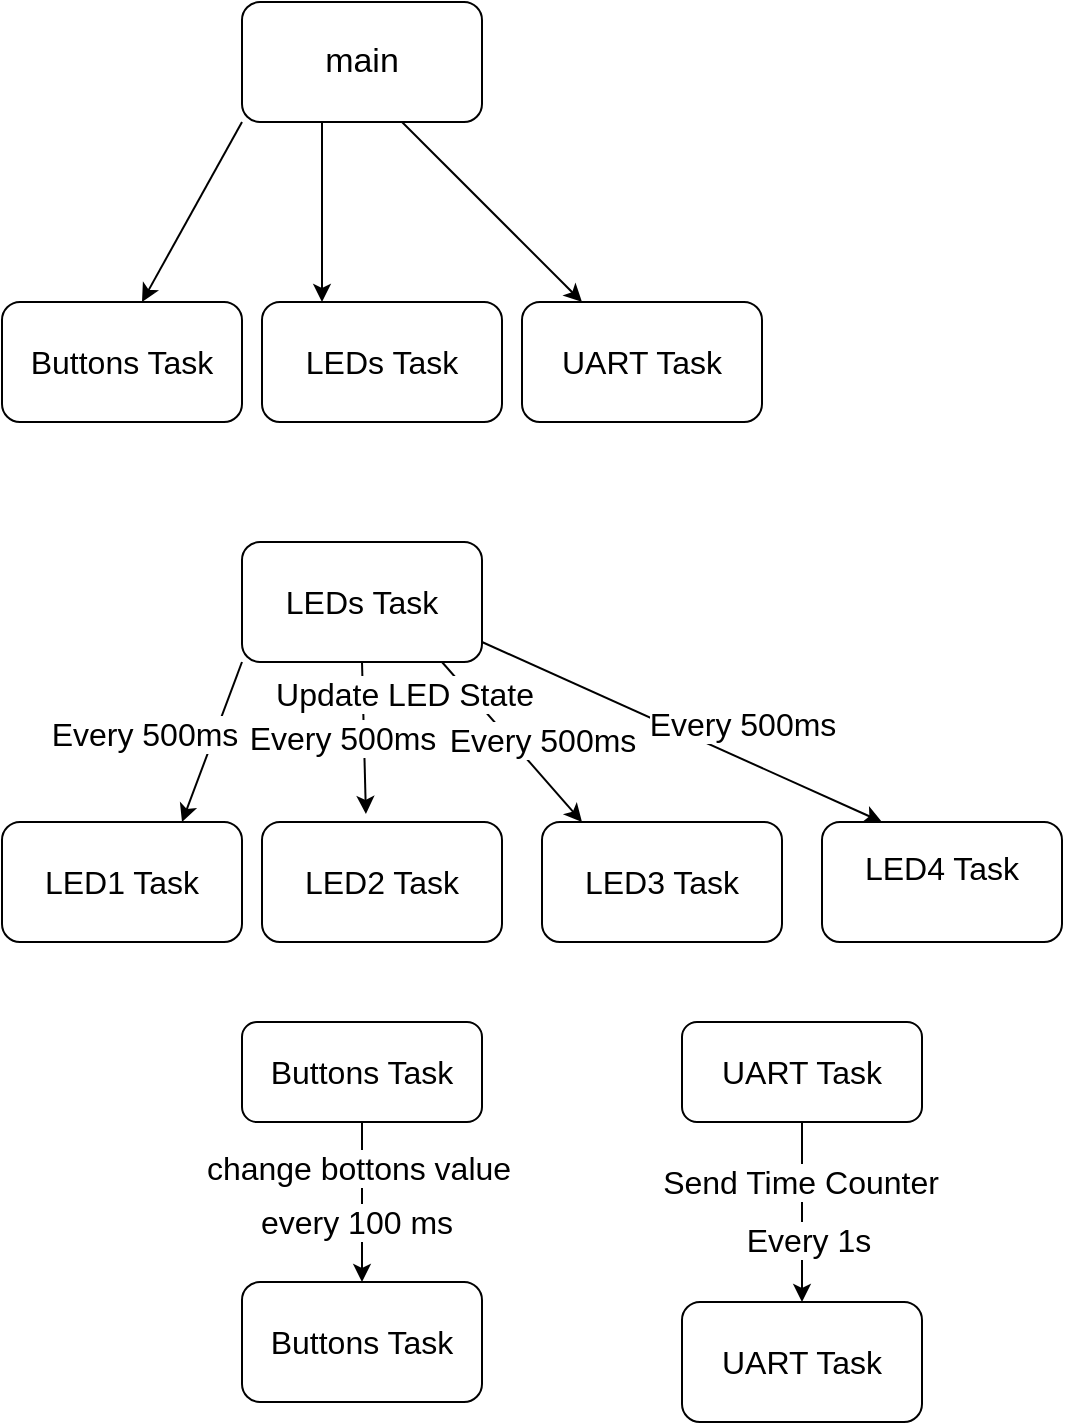 <mxfile version="24.0.7" type="device">
  <diagram name="Page-1" id="rT3A61Lc5wodD13zf6MT">
    <mxGraphModel dx="1002" dy="665" grid="1" gridSize="10" guides="1" tooltips="1" connect="1" arrows="1" fold="1" page="1" pageScale="1" pageWidth="850" pageHeight="1100" math="0" shadow="0">
      <root>
        <mxCell id="0" />
        <mxCell id="1" parent="0" />
        <mxCell id="m1CVX7sw61erVR6o-4q7-2" value="&lt;font style=&quot;font-size: 17px;&quot;&gt;main&lt;/font&gt;" style="rounded=1;whiteSpace=wrap;html=1;" vertex="1" parent="1">
          <mxGeometry x="120" y="40" width="120" height="60" as="geometry" />
        </mxCell>
        <mxCell id="m1CVX7sw61erVR6o-4q7-5" value="" style="endArrow=classic;html=1;rounded=0;" edge="1" parent="1">
          <mxGeometry width="50" height="50" relative="1" as="geometry">
            <mxPoint x="120" y="100" as="sourcePoint" />
            <mxPoint x="70" y="190" as="targetPoint" />
          </mxGeometry>
        </mxCell>
        <mxCell id="m1CVX7sw61erVR6o-4q7-6" value="&lt;span style=&quot;font-family: &amp;quot;trebuchet ms&amp;quot;, verdana, arial, sans-serif; font-size: 16px; text-align: start; text-wrap: nowrap; background-color: rgb(255, 255, 255);&quot;&gt;Buttons Task&lt;/span&gt;" style="rounded=1;whiteSpace=wrap;html=1;" vertex="1" parent="1">
          <mxGeometry y="190" width="120" height="60" as="geometry" />
        </mxCell>
        <mxCell id="m1CVX7sw61erVR6o-4q7-7" value="&lt;span style=&quot;font-family: &amp;quot;trebuchet ms&amp;quot;, verdana, arial, sans-serif; font-size: 16px; text-align: start; text-wrap: nowrap; background-color: rgb(255, 255, 255);&quot;&gt;LEDs Task&lt;/span&gt;" style="rounded=1;whiteSpace=wrap;html=1;" vertex="1" parent="1">
          <mxGeometry x="130" y="190" width="120" height="60" as="geometry" />
        </mxCell>
        <mxCell id="m1CVX7sw61erVR6o-4q7-8" value="" style="endArrow=classic;html=1;rounded=0;entryX=0.25;entryY=0;entryDx=0;entryDy=0;" edge="1" parent="1" target="m1CVX7sw61erVR6o-4q7-7">
          <mxGeometry width="50" height="50" relative="1" as="geometry">
            <mxPoint x="160" y="100" as="sourcePoint" />
            <mxPoint x="210" y="50" as="targetPoint" />
          </mxGeometry>
        </mxCell>
        <mxCell id="m1CVX7sw61erVR6o-4q7-9" value="" style="endArrow=classic;html=1;rounded=0;entryX=0.25;entryY=0;entryDx=0;entryDy=0;" edge="1" parent="1" target="m1CVX7sw61erVR6o-4q7-10">
          <mxGeometry width="50" height="50" relative="1" as="geometry">
            <mxPoint x="200" y="100" as="sourcePoint" />
            <mxPoint x="300" y="200" as="targetPoint" />
          </mxGeometry>
        </mxCell>
        <mxCell id="m1CVX7sw61erVR6o-4q7-10" value="&lt;span style=&quot;font-family: &amp;quot;trebuchet ms&amp;quot;, verdana, arial, sans-serif; font-size: 16px; text-align: start; text-wrap: nowrap; background-color: rgb(255, 255, 255);&quot;&gt;UART Task&lt;/span&gt;" style="rounded=1;whiteSpace=wrap;html=1;" vertex="1" parent="1">
          <mxGeometry x="260" y="190" width="120" height="60" as="geometry" />
        </mxCell>
        <mxCell id="m1CVX7sw61erVR6o-4q7-13" value="&lt;span style=&quot;font-family: &amp;quot;trebuchet ms&amp;quot;, verdana, arial, sans-serif; font-size: 16px; text-align: start; text-wrap: nowrap; background-color: rgb(255, 255, 255);&quot;&gt;LEDs Task&lt;/span&gt;" style="rounded=1;whiteSpace=wrap;html=1;" vertex="1" parent="1">
          <mxGeometry x="120" y="310" width="120" height="60" as="geometry" />
        </mxCell>
        <mxCell id="m1CVX7sw61erVR6o-4q7-14" value="" style="endArrow=classic;html=1;rounded=0;" edge="1" parent="1">
          <mxGeometry width="50" height="50" relative="1" as="geometry">
            <mxPoint x="120" y="370" as="sourcePoint" />
            <mxPoint x="90" y="450" as="targetPoint" />
          </mxGeometry>
        </mxCell>
        <mxCell id="m1CVX7sw61erVR6o-4q7-24" value="&lt;span style=&quot;font-family: &amp;quot;trebuchet ms&amp;quot;, verdana, arial, sans-serif; font-size: 16px; text-align: start;&quot;&gt;Every 500ms&lt;/span&gt;" style="edgeLabel;html=1;align=center;verticalAlign=middle;resizable=0;points=[];" vertex="1" connectable="0" parent="m1CVX7sw61erVR6o-4q7-14">
          <mxGeometry x="-0.097" y="3" relative="1" as="geometry">
            <mxPoint x="-39" y="-1" as="offset" />
          </mxGeometry>
        </mxCell>
        <mxCell id="m1CVX7sw61erVR6o-4q7-16" value="" style="endArrow=classic;html=1;rounded=0;entryX=0.433;entryY=-0.067;entryDx=0;entryDy=0;entryPerimeter=0;" edge="1" parent="1" target="m1CVX7sw61erVR6o-4q7-19">
          <mxGeometry width="50" height="50" relative="1" as="geometry">
            <mxPoint x="180" y="370" as="sourcePoint" />
            <mxPoint x="180" y="440" as="targetPoint" />
          </mxGeometry>
        </mxCell>
        <mxCell id="m1CVX7sw61erVR6o-4q7-25" value="&lt;span style=&quot;font-family: &amp;quot;trebuchet ms&amp;quot;, verdana, arial, sans-serif; font-size: 16px; text-align: start;&quot;&gt;Every 500ms&lt;/span&gt;" style="edgeLabel;html=1;align=center;verticalAlign=middle;resizable=0;points=[];" vertex="1" connectable="0" parent="m1CVX7sw61erVR6o-4q7-16">
          <mxGeometry x="0.002" y="2" relative="1" as="geometry">
            <mxPoint x="-13" as="offset" />
          </mxGeometry>
        </mxCell>
        <mxCell id="m1CVX7sw61erVR6o-4q7-18" value="&lt;span style=&quot;font-family: &amp;quot;trebuchet ms&amp;quot;, verdana, arial, sans-serif; font-size: 16px; text-align: start; text-wrap: nowrap; background-color: rgb(255, 255, 255);&quot;&gt;LED1 Task&lt;/span&gt;" style="rounded=1;whiteSpace=wrap;html=1;" vertex="1" parent="1">
          <mxGeometry y="450" width="120" height="60" as="geometry" />
        </mxCell>
        <mxCell id="m1CVX7sw61erVR6o-4q7-19" value="&lt;span style=&quot;font-family: &amp;quot;trebuchet ms&amp;quot;, verdana, arial, sans-serif; font-size: 16px; text-align: start; text-wrap: nowrap; background-color: rgb(255, 255, 255);&quot;&gt;LED2 Task&lt;/span&gt;" style="rounded=1;whiteSpace=wrap;html=1;" vertex="1" parent="1">
          <mxGeometry x="130" y="450" width="120" height="60" as="geometry" />
        </mxCell>
        <mxCell id="m1CVX7sw61erVR6o-4q7-20" value="" style="endArrow=classic;html=1;rounded=0;" edge="1" parent="1">
          <mxGeometry width="50" height="50" relative="1" as="geometry">
            <mxPoint x="220" y="370" as="sourcePoint" />
            <mxPoint x="290" y="450" as="targetPoint" />
          </mxGeometry>
        </mxCell>
        <mxCell id="m1CVX7sw61erVR6o-4q7-26" value="&lt;span style=&quot;font-family: &amp;quot;trebuchet ms&amp;quot;, verdana, arial, sans-serif; font-size: 16px; text-align: start;&quot;&gt;Every 500ms&lt;/span&gt;" style="edgeLabel;html=1;align=center;verticalAlign=middle;resizable=0;points=[];" vertex="1" connectable="0" parent="m1CVX7sw61erVR6o-4q7-20">
          <mxGeometry x="-0.043" relative="1" as="geometry">
            <mxPoint x="16" as="offset" />
          </mxGeometry>
        </mxCell>
        <mxCell id="m1CVX7sw61erVR6o-4q7-21" value="&lt;span style=&quot;font-family: &amp;quot;trebuchet ms&amp;quot;, verdana, arial, sans-serif; font-size: 16px; text-align: start; text-wrap: nowrap; background-color: rgb(255, 255, 255);&quot;&gt;LED3 Task&lt;/span&gt;" style="rounded=1;whiteSpace=wrap;html=1;" vertex="1" parent="1">
          <mxGeometry x="270" y="450" width="120" height="60" as="geometry" />
        </mxCell>
        <mxCell id="m1CVX7sw61erVR6o-4q7-22" value="" style="endArrow=classic;html=1;rounded=0;" edge="1" parent="1">
          <mxGeometry width="50" height="50" relative="1" as="geometry">
            <mxPoint x="240" y="360" as="sourcePoint" />
            <mxPoint x="440" y="450" as="targetPoint" />
          </mxGeometry>
        </mxCell>
        <mxCell id="m1CVX7sw61erVR6o-4q7-27" value="&lt;span style=&quot;font-family: &amp;quot;trebuchet ms&amp;quot;, verdana, arial, sans-serif; font-size: 16px; text-align: start;&quot;&gt;Every 500ms&lt;/span&gt;" style="edgeLabel;html=1;align=center;verticalAlign=middle;resizable=0;points=[];" vertex="1" connectable="0" parent="m1CVX7sw61erVR6o-4q7-22">
          <mxGeometry x="-0.083" relative="1" as="geometry">
            <mxPoint x="38" as="offset" />
          </mxGeometry>
        </mxCell>
        <mxCell id="m1CVX7sw61erVR6o-4q7-28" value="&lt;span style=&quot;font-family: &amp;quot;trebuchet ms&amp;quot;, verdana, arial, sans-serif; font-size: 16px; text-align: start;&quot;&gt;Update LED State&lt;/span&gt;" style="edgeLabel;html=1;align=center;verticalAlign=middle;resizable=0;points=[];" vertex="1" connectable="0" parent="m1CVX7sw61erVR6o-4q7-22">
          <mxGeometry x="-0.459" y="-1" relative="1" as="geometry">
            <mxPoint x="-93" as="offset" />
          </mxGeometry>
        </mxCell>
        <mxCell id="m1CVX7sw61erVR6o-4q7-23" value="&#xa;&lt;span style=&quot;color: rgb(0, 0, 0); font-family: &amp;quot;trebuchet ms&amp;quot;, verdana, arial, sans-serif; font-size: 16px; font-style: normal; font-variant-ligatures: normal; font-variant-caps: normal; font-weight: 400; letter-spacing: normal; orphans: 2; text-align: start; text-indent: 0px; text-transform: none; widows: 2; word-spacing: 0px; -webkit-text-stroke-width: 0px; white-space: nowrap; background-color: rgb(255, 255, 255); text-decoration-thickness: initial; text-decoration-style: initial; text-decoration-color: initial; display: inline !important; float: none;&quot;&gt;LED4 Task&lt;/span&gt;&#xa;&#xa;" style="rounded=1;whiteSpace=wrap;html=1;" vertex="1" parent="1">
          <mxGeometry x="410" y="450" width="120" height="60" as="geometry" />
        </mxCell>
        <mxCell id="m1CVX7sw61erVR6o-4q7-29" value="&lt;span style=&quot;font-family: &amp;quot;trebuchet ms&amp;quot;, verdana, arial, sans-serif; font-size: 16px; text-align: start; text-wrap: nowrap; background-color: rgb(255, 255, 255);&quot;&gt;Buttons Task&lt;/span&gt;" style="rounded=1;whiteSpace=wrap;html=1;" vertex="1" parent="1">
          <mxGeometry x="120" y="550" width="120" height="50" as="geometry" />
        </mxCell>
        <mxCell id="m1CVX7sw61erVR6o-4q7-41" value="" style="endArrow=classic;html=1;rounded=0;" edge="1" parent="1">
          <mxGeometry width="50" height="50" relative="1" as="geometry">
            <mxPoint x="180" y="600" as="sourcePoint" />
            <mxPoint x="180" y="680" as="targetPoint" />
            <Array as="points" />
          </mxGeometry>
        </mxCell>
        <mxCell id="m1CVX7sw61erVR6o-4q7-51" value="&lt;font style=&quot;font-size: 16px;&quot;&gt;every 100 ms&lt;/font&gt;" style="edgeLabel;html=1;align=center;verticalAlign=middle;resizable=0;points=[];" vertex="1" connectable="0" parent="m1CVX7sw61erVR6o-4q7-41">
          <mxGeometry x="-0.12" y="-3" relative="1" as="geometry">
            <mxPoint y="15" as="offset" />
          </mxGeometry>
        </mxCell>
        <mxCell id="m1CVX7sw61erVR6o-4q7-52" value="&lt;font style=&quot;font-size: 16px;&quot;&gt;change bottons value&lt;/font&gt;" style="edgeLabel;html=1;align=center;verticalAlign=middle;resizable=0;points=[];" vertex="1" connectable="0" parent="m1CVX7sw61erVR6o-4q7-41">
          <mxGeometry x="-0.425" y="-2" relative="1" as="geometry">
            <mxPoint as="offset" />
          </mxGeometry>
        </mxCell>
        <mxCell id="m1CVX7sw61erVR6o-4q7-42" value="&lt;span style=&quot;font-family: &amp;quot;trebuchet ms&amp;quot;, verdana, arial, sans-serif; font-size: 16px; text-align: start; text-wrap: nowrap; background-color: rgb(255, 255, 255);&quot;&gt;Buttons Task&lt;/span&gt;" style="rounded=1;whiteSpace=wrap;html=1;" vertex="1" parent="1">
          <mxGeometry x="120" y="680" width="120" height="60" as="geometry" />
        </mxCell>
        <mxCell id="m1CVX7sw61erVR6o-4q7-54" style="edgeStyle=orthogonalEdgeStyle;rounded=0;orthogonalLoop=1;jettySize=auto;html=1;exitX=0.5;exitY=1;exitDx=0;exitDy=0;" edge="1" parent="1" source="m1CVX7sw61erVR6o-4q7-53">
          <mxGeometry relative="1" as="geometry">
            <mxPoint x="400" y="690" as="targetPoint" />
          </mxGeometry>
        </mxCell>
        <mxCell id="m1CVX7sw61erVR6o-4q7-56" value="&lt;span style=&quot;font-family: &amp;quot;trebuchet ms&amp;quot;, verdana, arial, sans-serif; font-size: 16px; text-align: start;&quot;&gt;Every 1s&lt;/span&gt;" style="edgeLabel;html=1;align=center;verticalAlign=middle;resizable=0;points=[];" vertex="1" connectable="0" parent="m1CVX7sw61erVR6o-4q7-54">
          <mxGeometry x="0.005" y="2" relative="1" as="geometry">
            <mxPoint y="14" as="offset" />
          </mxGeometry>
        </mxCell>
        <mxCell id="m1CVX7sw61erVR6o-4q7-57" value="&lt;span style=&quot;font-family: &amp;quot;trebuchet ms&amp;quot;, verdana, arial, sans-serif; font-size: 16px; text-align: start;&quot;&gt;Send Time Counter&lt;/span&gt;" style="edgeLabel;html=1;align=center;verticalAlign=middle;resizable=0;points=[];" vertex="1" connectable="0" parent="m1CVX7sw61erVR6o-4q7-54">
          <mxGeometry x="-0.337" y="-1" relative="1" as="geometry">
            <mxPoint as="offset" />
          </mxGeometry>
        </mxCell>
        <mxCell id="m1CVX7sw61erVR6o-4q7-53" value="&lt;span style=&quot;font-family: &amp;quot;trebuchet ms&amp;quot;, verdana, arial, sans-serif; font-size: 16px; text-align: start; text-wrap: nowrap; background-color: rgb(255, 255, 255);&quot;&gt;UART Task&lt;/span&gt;" style="rounded=1;whiteSpace=wrap;html=1;" vertex="1" parent="1">
          <mxGeometry x="340" y="550" width="120" height="50" as="geometry" />
        </mxCell>
        <mxCell id="m1CVX7sw61erVR6o-4q7-55" value="&lt;span style=&quot;font-family: &amp;quot;trebuchet ms&amp;quot;, verdana, arial, sans-serif; font-size: 16px; text-align: start; text-wrap: nowrap; background-color: rgb(255, 255, 255);&quot;&gt;UART Task&lt;/span&gt;" style="rounded=1;whiteSpace=wrap;html=1;" vertex="1" parent="1">
          <mxGeometry x="340" y="690" width="120" height="60" as="geometry" />
        </mxCell>
      </root>
    </mxGraphModel>
  </diagram>
</mxfile>
